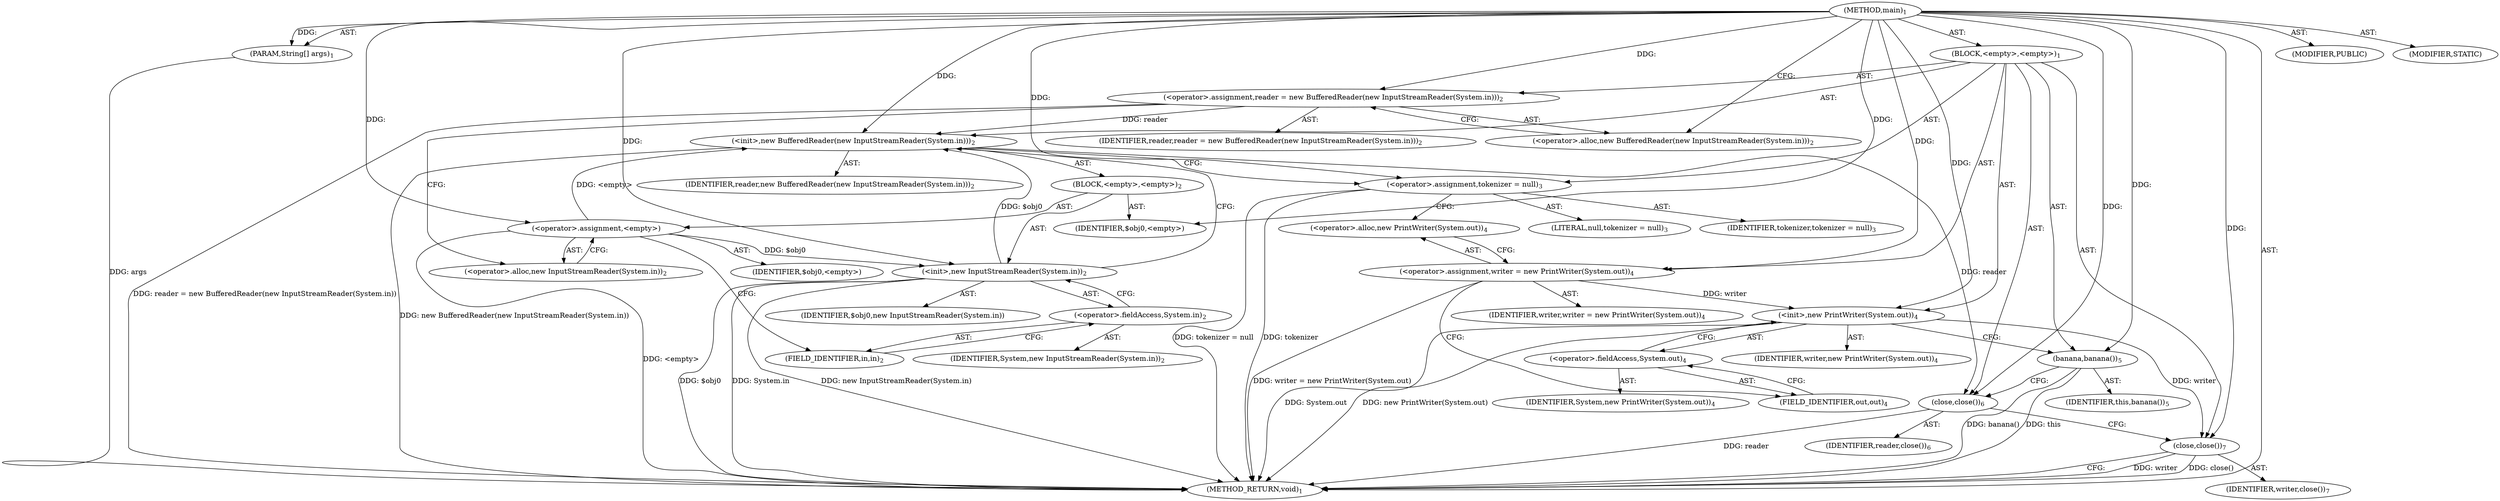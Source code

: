 digraph "main" {  
"17" [label = <(METHOD,main)<SUB>1</SUB>> ]
"18" [label = <(PARAM,String[] args)<SUB>1</SUB>> ]
"19" [label = <(BLOCK,&lt;empty&gt;,&lt;empty&gt;)<SUB>1</SUB>> ]
"20" [label = <(&lt;operator&gt;.assignment,reader = new BufferedReader(new InputStreamReader(System.in)))<SUB>2</SUB>> ]
"21" [label = <(IDENTIFIER,reader,reader = new BufferedReader(new InputStreamReader(System.in)))<SUB>2</SUB>> ]
"22" [label = <(&lt;operator&gt;.alloc,new BufferedReader(new InputStreamReader(System.in)))<SUB>2</SUB>> ]
"23" [label = <(&lt;init&gt;,new BufferedReader(new InputStreamReader(System.in)))<SUB>2</SUB>> ]
"24" [label = <(IDENTIFIER,reader,new BufferedReader(new InputStreamReader(System.in)))<SUB>2</SUB>> ]
"25" [label = <(BLOCK,&lt;empty&gt;,&lt;empty&gt;)<SUB>2</SUB>> ]
"26" [label = <(&lt;operator&gt;.assignment,&lt;empty&gt;)> ]
"27" [label = <(IDENTIFIER,$obj0,&lt;empty&gt;)> ]
"28" [label = <(&lt;operator&gt;.alloc,new InputStreamReader(System.in))<SUB>2</SUB>> ]
"29" [label = <(&lt;init&gt;,new InputStreamReader(System.in))<SUB>2</SUB>> ]
"30" [label = <(IDENTIFIER,$obj0,new InputStreamReader(System.in))> ]
"31" [label = <(&lt;operator&gt;.fieldAccess,System.in)<SUB>2</SUB>> ]
"32" [label = <(IDENTIFIER,System,new InputStreamReader(System.in))<SUB>2</SUB>> ]
"33" [label = <(FIELD_IDENTIFIER,in,in)<SUB>2</SUB>> ]
"34" [label = <(IDENTIFIER,$obj0,&lt;empty&gt;)> ]
"35" [label = <(&lt;operator&gt;.assignment,tokenizer = null)<SUB>3</SUB>> ]
"36" [label = <(IDENTIFIER,tokenizer,tokenizer = null)<SUB>3</SUB>> ]
"37" [label = <(LITERAL,null,tokenizer = null)<SUB>3</SUB>> ]
"38" [label = <(&lt;operator&gt;.assignment,writer = new PrintWriter(System.out))<SUB>4</SUB>> ]
"39" [label = <(IDENTIFIER,writer,writer = new PrintWriter(System.out))<SUB>4</SUB>> ]
"40" [label = <(&lt;operator&gt;.alloc,new PrintWriter(System.out))<SUB>4</SUB>> ]
"41" [label = <(&lt;init&gt;,new PrintWriter(System.out))<SUB>4</SUB>> ]
"42" [label = <(IDENTIFIER,writer,new PrintWriter(System.out))<SUB>4</SUB>> ]
"43" [label = <(&lt;operator&gt;.fieldAccess,System.out)<SUB>4</SUB>> ]
"44" [label = <(IDENTIFIER,System,new PrintWriter(System.out))<SUB>4</SUB>> ]
"45" [label = <(FIELD_IDENTIFIER,out,out)<SUB>4</SUB>> ]
"46" [label = <(banana,banana())<SUB>5</SUB>> ]
"47" [label = <(IDENTIFIER,this,banana())<SUB>5</SUB>> ]
"48" [label = <(close,close())<SUB>6</SUB>> ]
"49" [label = <(IDENTIFIER,reader,close())<SUB>6</SUB>> ]
"50" [label = <(close,close())<SUB>7</SUB>> ]
"51" [label = <(IDENTIFIER,writer,close())<SUB>7</SUB>> ]
"52" [label = <(MODIFIER,PUBLIC)> ]
"53" [label = <(MODIFIER,STATIC)> ]
"54" [label = <(METHOD_RETURN,void)<SUB>1</SUB>> ]
  "17" -> "18"  [ label = "AST: "] 
  "17" -> "19"  [ label = "AST: "] 
  "17" -> "52"  [ label = "AST: "] 
  "17" -> "53"  [ label = "AST: "] 
  "17" -> "54"  [ label = "AST: "] 
  "19" -> "20"  [ label = "AST: "] 
  "19" -> "23"  [ label = "AST: "] 
  "19" -> "35"  [ label = "AST: "] 
  "19" -> "38"  [ label = "AST: "] 
  "19" -> "41"  [ label = "AST: "] 
  "19" -> "46"  [ label = "AST: "] 
  "19" -> "48"  [ label = "AST: "] 
  "19" -> "50"  [ label = "AST: "] 
  "20" -> "21"  [ label = "AST: "] 
  "20" -> "22"  [ label = "AST: "] 
  "23" -> "24"  [ label = "AST: "] 
  "23" -> "25"  [ label = "AST: "] 
  "25" -> "26"  [ label = "AST: "] 
  "25" -> "29"  [ label = "AST: "] 
  "25" -> "34"  [ label = "AST: "] 
  "26" -> "27"  [ label = "AST: "] 
  "26" -> "28"  [ label = "AST: "] 
  "29" -> "30"  [ label = "AST: "] 
  "29" -> "31"  [ label = "AST: "] 
  "31" -> "32"  [ label = "AST: "] 
  "31" -> "33"  [ label = "AST: "] 
  "35" -> "36"  [ label = "AST: "] 
  "35" -> "37"  [ label = "AST: "] 
  "38" -> "39"  [ label = "AST: "] 
  "38" -> "40"  [ label = "AST: "] 
  "41" -> "42"  [ label = "AST: "] 
  "41" -> "43"  [ label = "AST: "] 
  "43" -> "44"  [ label = "AST: "] 
  "43" -> "45"  [ label = "AST: "] 
  "46" -> "47"  [ label = "AST: "] 
  "48" -> "49"  [ label = "AST: "] 
  "50" -> "51"  [ label = "AST: "] 
  "20" -> "28"  [ label = "CFG: "] 
  "23" -> "35"  [ label = "CFG: "] 
  "35" -> "40"  [ label = "CFG: "] 
  "38" -> "45"  [ label = "CFG: "] 
  "41" -> "46"  [ label = "CFG: "] 
  "46" -> "48"  [ label = "CFG: "] 
  "48" -> "50"  [ label = "CFG: "] 
  "50" -> "54"  [ label = "CFG: "] 
  "22" -> "20"  [ label = "CFG: "] 
  "40" -> "38"  [ label = "CFG: "] 
  "43" -> "41"  [ label = "CFG: "] 
  "26" -> "33"  [ label = "CFG: "] 
  "29" -> "23"  [ label = "CFG: "] 
  "45" -> "43"  [ label = "CFG: "] 
  "28" -> "26"  [ label = "CFG: "] 
  "31" -> "29"  [ label = "CFG: "] 
  "33" -> "31"  [ label = "CFG: "] 
  "17" -> "22"  [ label = "CFG: "] 
  "18" -> "54"  [ label = "DDG: args"] 
  "20" -> "54"  [ label = "DDG: reader = new BufferedReader(new InputStreamReader(System.in))"] 
  "26" -> "54"  [ label = "DDG: &lt;empty&gt;"] 
  "29" -> "54"  [ label = "DDG: $obj0"] 
  "29" -> "54"  [ label = "DDG: System.in"] 
  "29" -> "54"  [ label = "DDG: new InputStreamReader(System.in)"] 
  "23" -> "54"  [ label = "DDG: new BufferedReader(new InputStreamReader(System.in))"] 
  "35" -> "54"  [ label = "DDG: tokenizer = null"] 
  "38" -> "54"  [ label = "DDG: writer = new PrintWriter(System.out)"] 
  "41" -> "54"  [ label = "DDG: System.out"] 
  "41" -> "54"  [ label = "DDG: new PrintWriter(System.out)"] 
  "46" -> "54"  [ label = "DDG: banana()"] 
  "48" -> "54"  [ label = "DDG: reader"] 
  "50" -> "54"  [ label = "DDG: writer"] 
  "50" -> "54"  [ label = "DDG: close()"] 
  "46" -> "54"  [ label = "DDG: this"] 
  "35" -> "54"  [ label = "DDG: tokenizer"] 
  "17" -> "18"  [ label = "DDG: "] 
  "17" -> "20"  [ label = "DDG: "] 
  "17" -> "35"  [ label = "DDG: "] 
  "17" -> "38"  [ label = "DDG: "] 
  "20" -> "23"  [ label = "DDG: reader"] 
  "17" -> "23"  [ label = "DDG: "] 
  "26" -> "23"  [ label = "DDG: &lt;empty&gt;"] 
  "29" -> "23"  [ label = "DDG: $obj0"] 
  "38" -> "41"  [ label = "DDG: writer"] 
  "17" -> "41"  [ label = "DDG: "] 
  "17" -> "46"  [ label = "DDG: "] 
  "23" -> "48"  [ label = "DDG: reader"] 
  "17" -> "48"  [ label = "DDG: "] 
  "41" -> "50"  [ label = "DDG: writer"] 
  "17" -> "50"  [ label = "DDG: "] 
  "17" -> "26"  [ label = "DDG: "] 
  "17" -> "34"  [ label = "DDG: "] 
  "26" -> "29"  [ label = "DDG: $obj0"] 
  "17" -> "29"  [ label = "DDG: "] 
}
